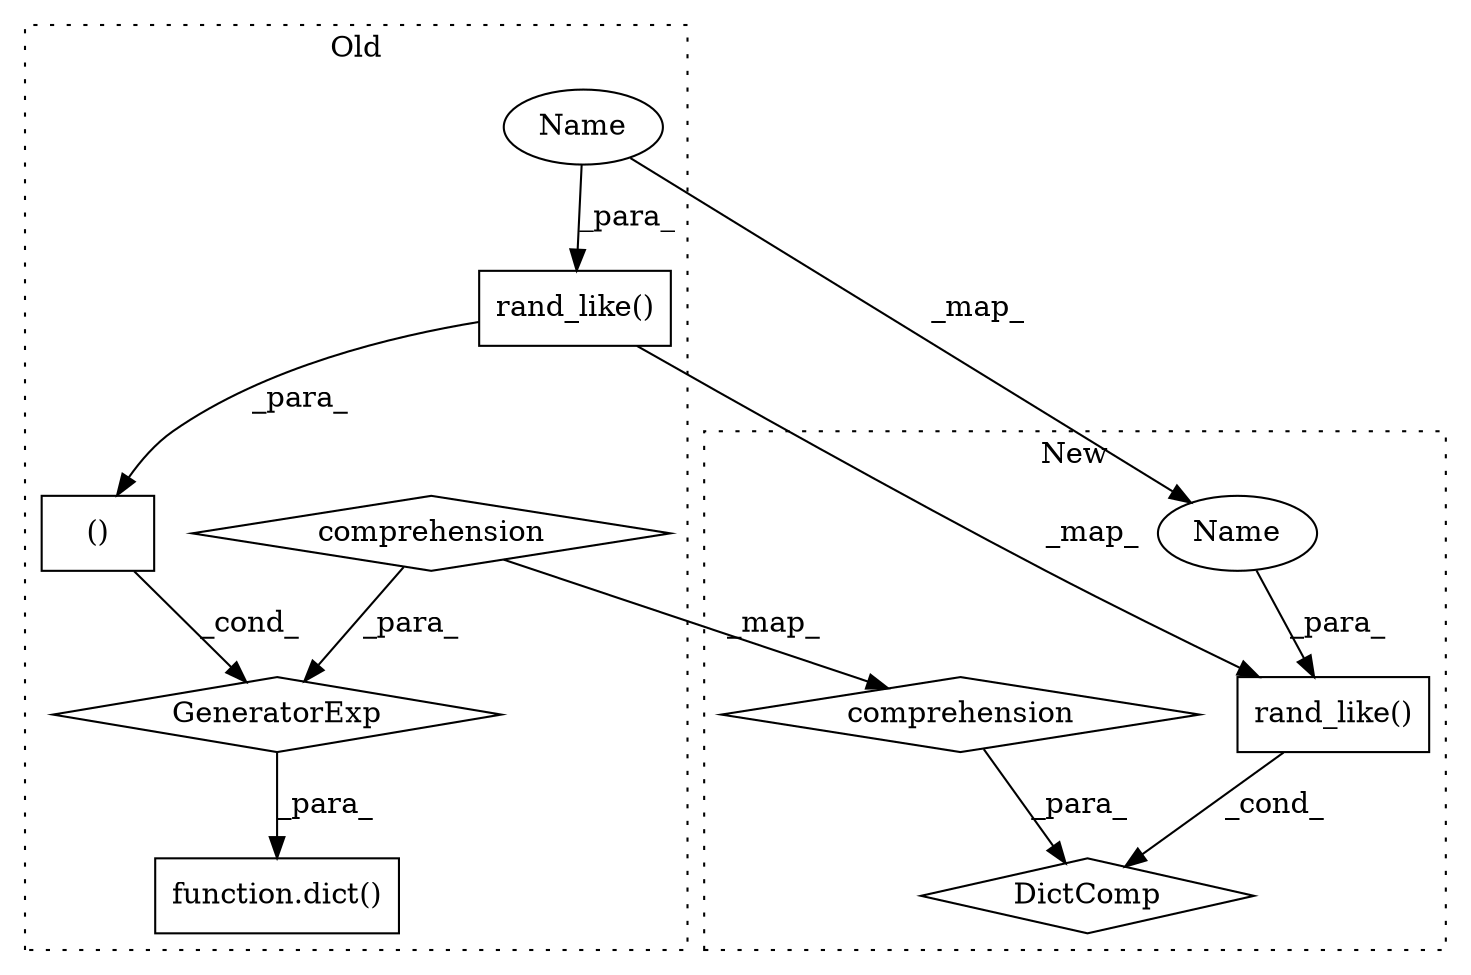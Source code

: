 digraph G {
subgraph cluster0 {
1 [label="rand_like()" a="75" s="4682,4700" l="13,1" shape="box"];
4 [label="comprehension" a="45" s="4703" l="3" shape="diamond"];
5 [label="()" a="54" s="4680" l="21" shape="box"];
7 [label="GeneratorExp" a="55" s="4669" l="1" shape="diamond"];
8 [label="function.dict()" a="75" s="4664,4670" l="5,73" shape="box"];
9 [label="Name" a="87" s="4695" l="5" shape="ellipse"];
label = "Old";
style="dotted";
}
subgraph cluster1 {
2 [label="rand_like()" a="75" s="4677,4695" l="13,1" shape="box"];
3 [label="comprehension" a="45" s="4697" l="3" shape="diamond"];
6 [label="DictComp" a="84" s="4664" l="73" shape="diamond"];
10 [label="Name" a="87" s="4690" l="5" shape="ellipse"];
label = "New";
style="dotted";
}
1 -> 2 [label="_map_"];
1 -> 5 [label="_para_"];
2 -> 6 [label="_cond_"];
3 -> 6 [label="_para_"];
4 -> 3 [label="_map_"];
4 -> 7 [label="_para_"];
5 -> 7 [label="_cond_"];
7 -> 8 [label="_para_"];
9 -> 1 [label="_para_"];
9 -> 10 [label="_map_"];
10 -> 2 [label="_para_"];
}